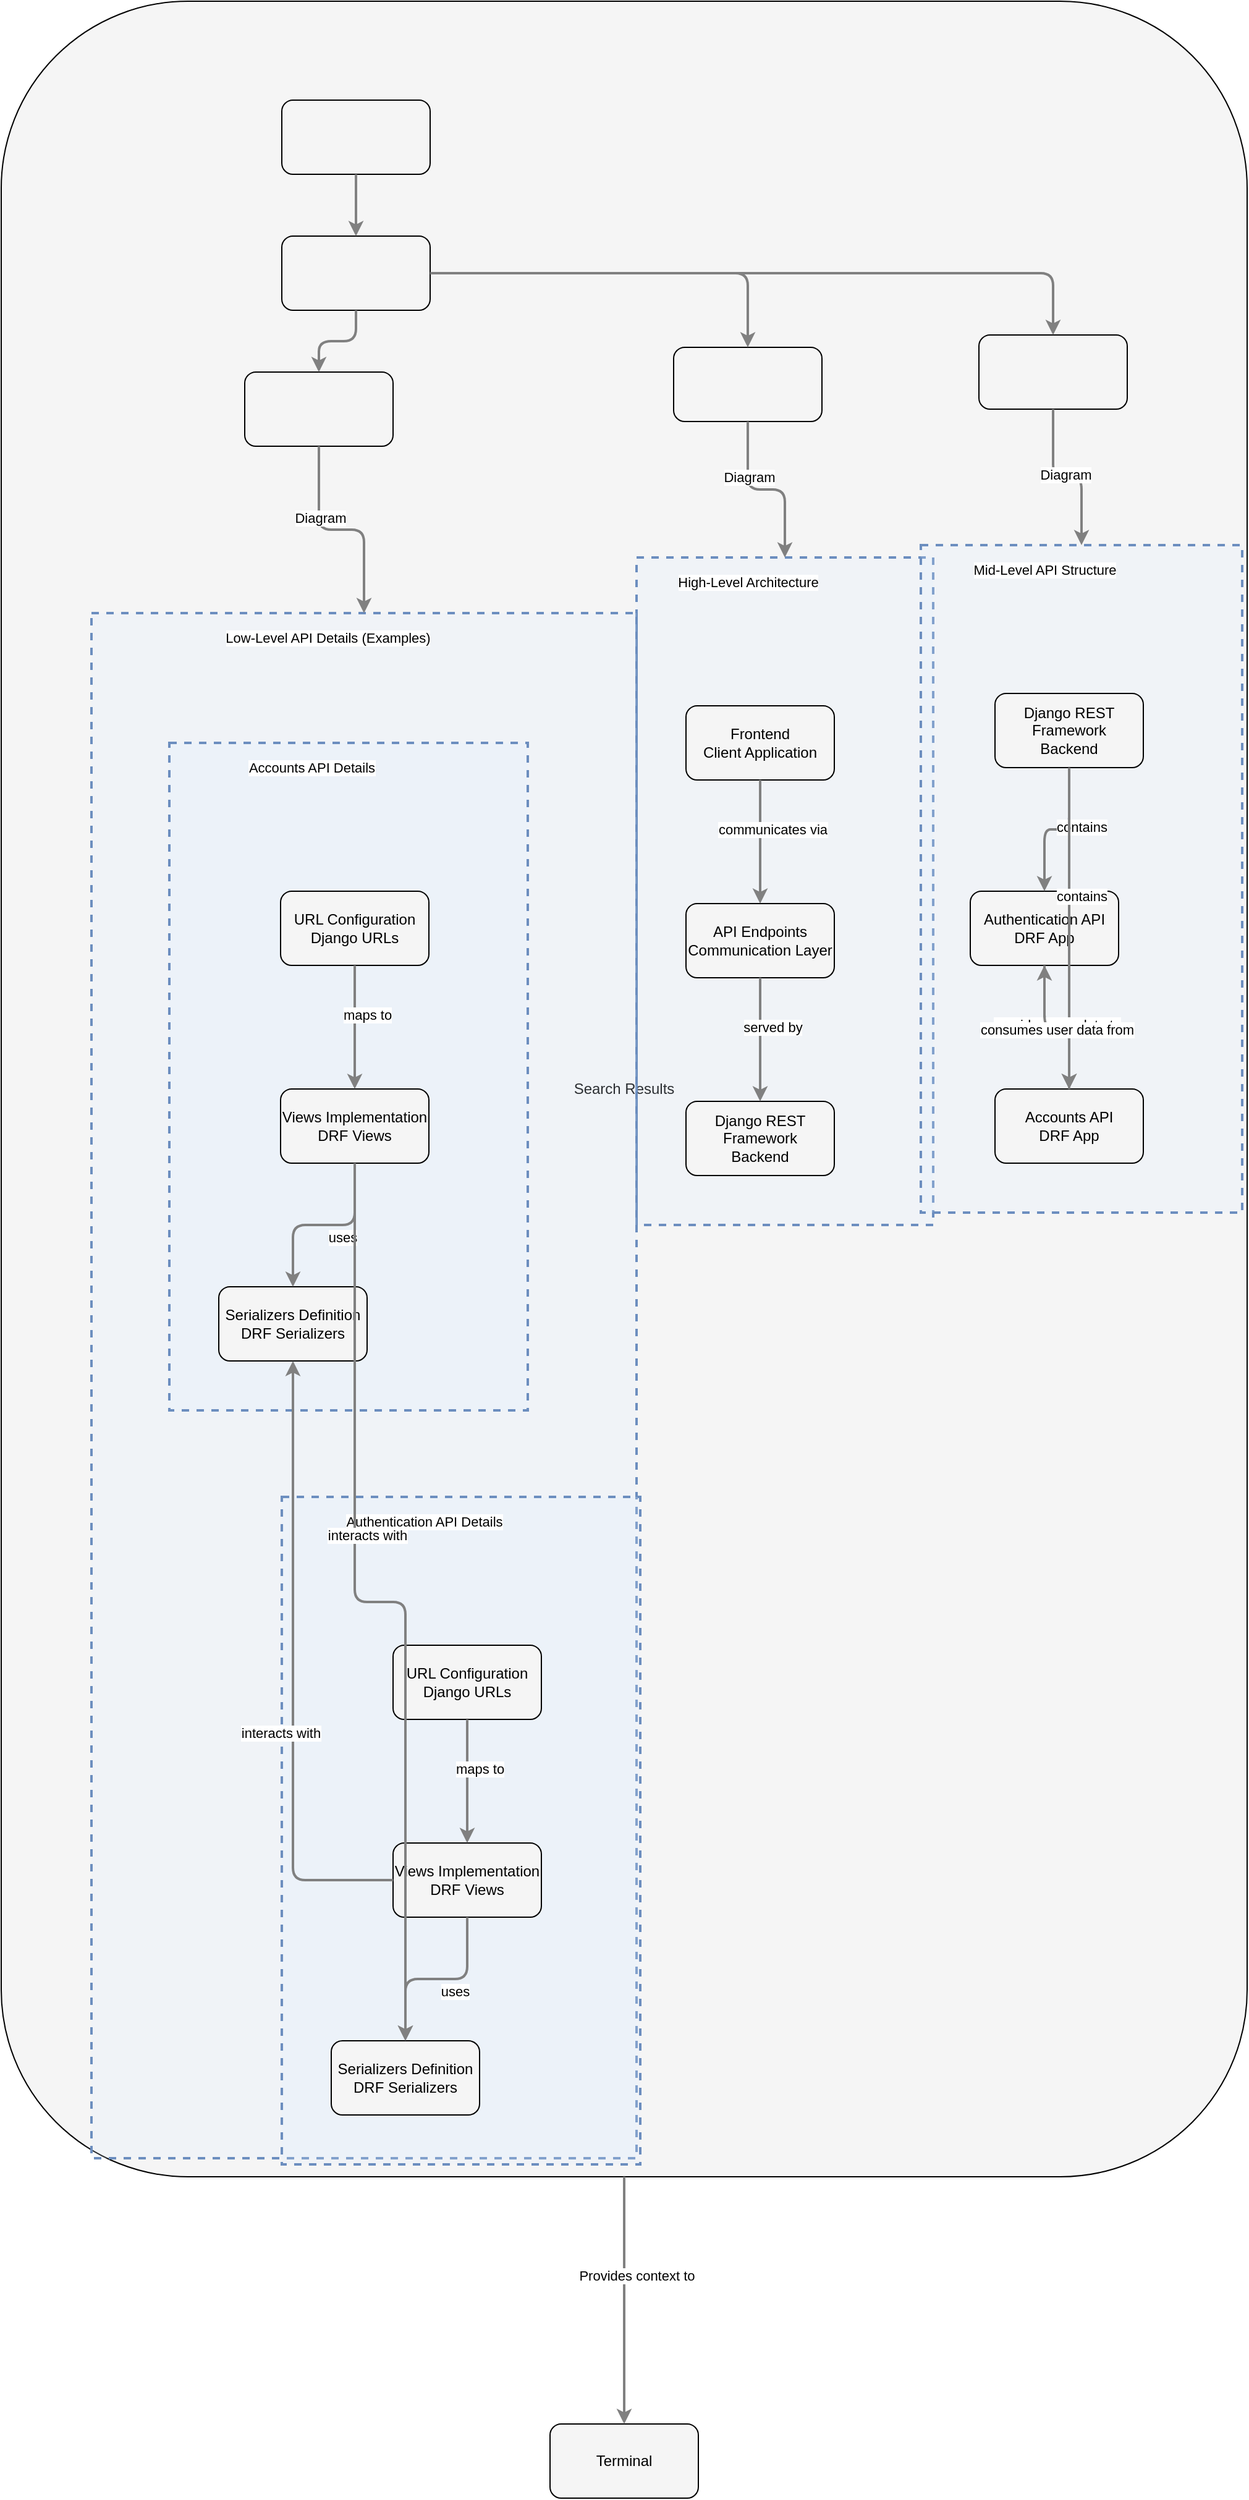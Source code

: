 <?xml version="1.0" encoding="UTF-8"?>
      <mxfile version="14.6.5" type="device">
        <diagram id="codeviz-diagram" name="System Diagram">
          <mxGraphModel dx="1000" dy="1000" grid="1" gridSize="10" guides="1" tooltips="1" connect="1" arrows="1" fold="1" page="1" pageScale="1" pageWidth="1169" pageHeight="827" math="0" shadow="0">
            <root>
              <mxCell id="0"/>
              <mxCell id="1" parent="0"/>
              <mxCell id="subGraph0_5c193fed0967ac5fddaabf68c8db6c06_section_section-diagram-5c193fed0967ac5fddaabf68c8db6c06-Low-Level-API-Details-(Examples)" value="" style="html=1;whiteSpace=wrap;container=1;fillColor=#dae8fc;strokeColor=#6c8ebf;dashed=1;fillOpacity=20;strokeWidth=2;containerType=none;recursiveResize=0;movable=1;resizable=1;autosize=0;dropTarget=0" vertex="1" parent="section-diagram-5c193fed0967ac5fddaabf68c8db6c06-Low-Level-API-Details-(Examples)-wrapper">
                <mxGeometry x="154" y="715" width="290" height="540" as="geometry"/>
              </mxCell>
              <mxCell id="subGraph0_5c193fed0967ac5fddaabf68c8db6c06_section_section-diagram-5c193fed0967ac5fddaabf68c8db6c06-Low-Level-API-Details-(Examples)_label" value="Authentication API Details" style="edgeLabel;html=1;align=center;verticalAlign=middle;resizable=0;labelBackgroundColor=white;spacing=5" vertex="1" parent="section-diagram-5c193fed0967ac5fddaabf68c8db6c06-Low-Level-API-Details-(Examples)-wrapper">
                <mxGeometry x="162" y="723" width="214" height="24" as="geometry"/>
              </mxCell>
<mxCell id="subGraph1_5c193fed0967ac5fddaabf68c8db6c06_section_section-diagram-5c193fed0967ac5fddaabf68c8db6c06-Low-Level-API-Details-(Examples)" value="" style="html=1;whiteSpace=wrap;container=1;fillColor=#dae8fc;strokeColor=#6c8ebf;dashed=1;fillOpacity=20;strokeWidth=2;containerType=none;recursiveResize=0;movable=1;resizable=1;autosize=0;dropTarget=0" vertex="1" parent="section-diagram-5c193fed0967ac5fddaabf68c8db6c06-Low-Level-API-Details-(Examples)-wrapper">
                <mxGeometry x="63" y="105" width="290" height="540" as="geometry"/>
              </mxCell>
              <mxCell id="subGraph1_5c193fed0967ac5fddaabf68c8db6c06_section_section-diagram-5c193fed0967ac5fddaabf68c8db6c06-Low-Level-API-Details-(Examples)_label" value="Accounts API Details" style="edgeLabel;html=1;align=center;verticalAlign=middle;resizable=0;labelBackgroundColor=white;spacing=5" vertex="1" parent="section-diagram-5c193fed0967ac5fddaabf68c8db6c06-Low-Level-API-Details-(Examples)-wrapper">
                <mxGeometry x="71" y="113" width="214" height="24" as="geometry"/>
              </mxCell>
<mxCell id="section-diagram-5c193fed0967ac5fddaabf68c8db6c06-High-Level-Architecture-wrapper" value="" style="html=1;whiteSpace=wrap;container=1;fillColor=#dae8fc;strokeColor=#6c8ebf;dashed=1;fillOpacity=20;strokeWidth=2;containerType=none;recursiveResize=0;movable=1;resizable=1;autosize=0;dropTarget=0" vertex="1" parent="search-results-group-5c193fed0967ac5fddaabf68c8db6c06">
                <mxGeometry x="514" y="450" width="240" height="540" as="geometry"/>
              </mxCell>
              <mxCell id="section-diagram-5c193fed0967ac5fddaabf68c8db6c06-High-Level-Architecture-wrapper_label" value="High-Level Architecture" style="edgeLabel;html=1;align=center;verticalAlign=middle;resizable=0;labelBackgroundColor=white;spacing=5" vertex="1" parent="search-results-group-5c193fed0967ac5fddaabf68c8db6c06">
                <mxGeometry x="522" y="458" width="164" height="24" as="geometry"/>
              </mxCell>
<mxCell id="section-diagram-5c193fed0967ac5fddaabf68c8db6c06-Mid-Level-API-Structure-wrapper" value="" style="html=1;whiteSpace=wrap;container=1;fillColor=#dae8fc;strokeColor=#6c8ebf;dashed=1;fillOpacity=20;strokeWidth=2;containerType=none;recursiveResize=0;movable=1;resizable=1;autosize=0;dropTarget=0" vertex="1" parent="search-results-group-5c193fed0967ac5fddaabf68c8db6c06">
                <mxGeometry x="744" y="440" width="260" height="540" as="geometry"/>
              </mxCell>
              <mxCell id="section-diagram-5c193fed0967ac5fddaabf68c8db6c06-Mid-Level-API-Structure-wrapper_label" value="Mid-Level API Structure" style="edgeLabel;html=1;align=center;verticalAlign=middle;resizable=0;labelBackgroundColor=white;spacing=5" vertex="1" parent="search-results-group-5c193fed0967ac5fddaabf68c8db6c06">
                <mxGeometry x="752" y="448" width="184" height="24" as="geometry"/>
              </mxCell>
<mxCell id="section-diagram-5c193fed0967ac5fddaabf68c8db6c06-Low-Level-API-Details-(Examples)-wrapper" value="" style="html=1;whiteSpace=wrap;container=1;fillColor=#dae8fc;strokeColor=#6c8ebf;dashed=1;fillOpacity=20;strokeWidth=2;containerType=none;recursiveResize=0;movable=1;resizable=1;autosize=0;dropTarget=0" vertex="1" parent="search-results-group-5c193fed0967ac5fddaabf68c8db6c06">
                <mxGeometry x="73" y="495" width="441" height="1250" as="geometry"/>
              </mxCell>
              <mxCell id="section-diagram-5c193fed0967ac5fddaabf68c8db6c06-Low-Level-API-Details-(Examples)-wrapper_label" value="Low-Level API Details (Examples)" style="edgeLabel;html=1;align=center;verticalAlign=middle;resizable=0;labelBackgroundColor=white;spacing=5" vertex="1" parent="search-results-group-5c193fed0967ac5fddaabf68c8db6c06">
                <mxGeometry x="81" y="503" width="365" height="24" as="geometry"/>
              </mxCell>
              <mxCell id="search-results-group-5c193fed0967ac5fddaabf68c8db6c06" value="Search Results" style="rounded=1;whiteSpace=wrap;html=1;fillColor=#f5f5f5" vertex="1" parent="1">
                    <mxGeometry x="12" y="12" width="1008" height="1760" as="geometry"/>
                  </mxCell>
<mxCell id="terminal-5c193fed0967ac5fddaabf68c8db6c06" value="Terminal" style="rounded=1;whiteSpace=wrap;html=1;fillColor=#f5f5f5" vertex="1" parent="1">
                    <mxGeometry x="456" y="1972" width="120" height="60" as="geometry"/>
                  </mxCell>
<mxCell id="search-result-5c193fed0967ac5fddaabf68c8db6c06" value="" style="rounded=1;whiteSpace=wrap;html=1;fillColor=#f5f5f5" vertex="1" parent="search-results-group-5c193fed0967ac5fddaabf68c8db6c06">
                    <mxGeometry x="227" y="80" width="120" height="60" as="geometry"/>
                  </mxCell>
<mxCell id="apiEndpoints_5c193fed0967ac5fddaabf68c8db6c06_section_section-diagram-5c193fed0967ac5fddaabf68c8db6c06-High-Level-Architecture" value="API Endpoints&lt;br&gt;Communication Layer" style="rounded=1;whiteSpace=wrap;html=1;fillColor=#f5f5f5" vertex="1" parent="section-diagram-5c193fed0967ac5fddaabf68c8db6c06-High-Level-Architecture-wrapper">
                    <mxGeometry x="40" y="280" width="120" height="60" as="geometry"/>
                  </mxCell>
<mxCell id="drfBackend_5c193fed0967ac5fddaabf68c8db6c06_section_section-diagram-5c193fed0967ac5fddaabf68c8db6c06-High-Level-Architecture" value="Django REST Framework&lt;br&gt;Backend" style="rounded=1;whiteSpace=wrap;html=1;fillColor=#f5f5f5" vertex="1" parent="section-diagram-5c193fed0967ac5fddaabf68c8db6c06-High-Level-Architecture-wrapper">
                    <mxGeometry x="40" y="440" width="120" height="60" as="geometry"/>
                  </mxCell>
<mxCell id="frontend_5c193fed0967ac5fddaabf68c8db6c06_section_section-diagram-5c193fed0967ac5fddaabf68c8db6c06-High-Level-Architecture" value="Frontend&lt;br&gt;Client Application" style="rounded=1;whiteSpace=wrap;html=1;fillColor=#f5f5f5" vertex="1" parent="section-diagram-5c193fed0967ac5fddaabf68c8db6c06-High-Level-Architecture-wrapper">
                    <mxGeometry x="40" y="120" width="120" height="60" as="geometry"/>
                  </mxCell>
<mxCell id="accountsApi_5c193fed0967ac5fddaabf68c8db6c06_section_section-diagram-5c193fed0967ac5fddaabf68c8db6c06-Mid-Level-API-Structure" value="Accounts API&lt;br&gt;DRF App" style="rounded=1;whiteSpace=wrap;html=1;fillColor=#f5f5f5" vertex="1" parent="section-diagram-5c193fed0967ac5fddaabf68c8db6c06-Mid-Level-API-Structure-wrapper">
                    <mxGeometry x="60" y="440" width="120" height="60" as="geometry"/>
                  </mxCell>
<mxCell id="authApi_5c193fed0967ac5fddaabf68c8db6c06_section_section-diagram-5c193fed0967ac5fddaabf68c8db6c06-Mid-Level-API-Structure" value="Authentication API&lt;br&gt;DRF App" style="rounded=1;whiteSpace=wrap;html=1;fillColor=#f5f5f5" vertex="1" parent="section-diagram-5c193fed0967ac5fddaabf68c8db6c06-Mid-Level-API-Structure-wrapper">
                    <mxGeometry x="40" y="280" width="120" height="60" as="geometry"/>
                  </mxCell>
<mxCell id="drfBackend_5c193fed0967ac5fddaabf68c8db6c06_section_section-diagram-5c193fed0967ac5fddaabf68c8db6c06-Mid-Level-API-Structure" value="Django REST Framework&lt;br&gt;Backend" style="rounded=1;whiteSpace=wrap;html=1;fillColor=#f5f5f5" vertex="1" parent="section-diagram-5c193fed0967ac5fddaabf68c8db6c06-Mid-Level-API-Structure-wrapper">
                    <mxGeometry x="60" y="120" width="120" height="60" as="geometry"/>
                  </mxCell>
<mxCell id="accountsSerializers_5c193fed0967ac5fddaabf68c8db6c06_section_section-diagram-5c193fed0967ac5fddaabf68c8db6c06-Low-Level-API-Details-(Examples)" value="Serializers Definition&lt;br&gt;DRF Serializers" style="rounded=1;whiteSpace=wrap;html=1;fillColor=#f5f5f5" vertex="1" parent="subGraph1_5c193fed0967ac5fddaabf68c8db6c06_section_section-diagram-5c193fed0967ac5fddaabf68c8db6c06-Low-Level-API-Details-(Examples)">
                    <mxGeometry x="40" y="440" width="120" height="60" as="geometry"/>
                  </mxCell>
<mxCell id="accountsUrls_5c193fed0967ac5fddaabf68c8db6c06_section_section-diagram-5c193fed0967ac5fddaabf68c8db6c06-Low-Level-API-Details-(Examples)" value="URL Configuration&lt;br&gt;Django URLs" style="rounded=1;whiteSpace=wrap;html=1;fillColor=#f5f5f5" vertex="1" parent="subGraph1_5c193fed0967ac5fddaabf68c8db6c06_section_section-diagram-5c193fed0967ac5fddaabf68c8db6c06-Low-Level-API-Details-(Examples)">
                    <mxGeometry x="90" y="120" width="120" height="60" as="geometry"/>
                  </mxCell>
<mxCell id="accountsViews_5c193fed0967ac5fddaabf68c8db6c06_section_section-diagram-5c193fed0967ac5fddaabf68c8db6c06-Low-Level-API-Details-(Examples)" value="Views Implementation&lt;br&gt;DRF Views" style="rounded=1;whiteSpace=wrap;html=1;fillColor=#f5f5f5" vertex="1" parent="subGraph1_5c193fed0967ac5fddaabf68c8db6c06_section_section-diagram-5c193fed0967ac5fddaabf68c8db6c06-Low-Level-API-Details-(Examples)">
                    <mxGeometry x="90" y="280" width="120" height="60" as="geometry"/>
                  </mxCell>
<mxCell id="authSerializers_5c193fed0967ac5fddaabf68c8db6c06_section_section-diagram-5c193fed0967ac5fddaabf68c8db6c06-Low-Level-API-Details-(Examples)" value="Serializers Definition&lt;br&gt;DRF Serializers" style="rounded=1;whiteSpace=wrap;html=1;fillColor=#f5f5f5" vertex="1" parent="subGraph0_5c193fed0967ac5fddaabf68c8db6c06_section_section-diagram-5c193fed0967ac5fddaabf68c8db6c06-Low-Level-API-Details-(Examples)">
                    <mxGeometry x="40" y="440" width="120" height="60" as="geometry"/>
                  </mxCell>
<mxCell id="authUrls_5c193fed0967ac5fddaabf68c8db6c06_section_section-diagram-5c193fed0967ac5fddaabf68c8db6c06-Low-Level-API-Details-(Examples)" value="URL Configuration&lt;br&gt;Django URLs" style="rounded=1;whiteSpace=wrap;html=1;fillColor=#f5f5f5" vertex="1" parent="subGraph0_5c193fed0967ac5fddaabf68c8db6c06_section_section-diagram-5c193fed0967ac5fddaabf68c8db6c06-Low-Level-API-Details-(Examples)">
                    <mxGeometry x="90" y="120" width="120" height="60" as="geometry"/>
                  </mxCell>
<mxCell id="authViews_5c193fed0967ac5fddaabf68c8db6c06_section_section-diagram-5c193fed0967ac5fddaabf68c8db6c06-Low-Level-API-Details-(Examples)" value="Views Implementation&lt;br&gt;DRF Views" style="rounded=1;whiteSpace=wrap;html=1;fillColor=#f5f5f5" vertex="1" parent="subGraph0_5c193fed0967ac5fddaabf68c8db6c06_section_section-diagram-5c193fed0967ac5fddaabf68c8db6c06-Low-Level-API-Details-(Examples)">
                    <mxGeometry x="90" y="280" width="120" height="60" as="geometry"/>
                  </mxCell>
<mxCell id="report-section-5c193fed0967ac5fddaabf68c8db6c06-0" value="" style="rounded=1;whiteSpace=wrap;html=1;fillColor=#f5f5f5" vertex="1" parent="search-results-group-5c193fed0967ac5fddaabf68c8db6c06">
                    <mxGeometry x="227" y="190" width="120" height="60" as="geometry"/>
                  </mxCell>
<mxCell id="report-section-5c193fed0967ac5fddaabf68c8db6c06-1" value="" style="rounded=1;whiteSpace=wrap;html=1;fillColor=#f5f5f5" vertex="1" parent="search-results-group-5c193fed0967ac5fddaabf68c8db6c06">
                    <mxGeometry x="544" y="280" width="120" height="60" as="geometry"/>
                  </mxCell>
<mxCell id="report-section-5c193fed0967ac5fddaabf68c8db6c06-2" value="" style="rounded=1;whiteSpace=wrap;html=1;fillColor=#f5f5f5" vertex="1" parent="search-results-group-5c193fed0967ac5fddaabf68c8db6c06">
                    <mxGeometry x="791" y="270" width="120" height="60" as="geometry"/>
                  </mxCell>
<mxCell id="report-section-5c193fed0967ac5fddaabf68c8db6c06-5" value="" style="rounded=1;whiteSpace=wrap;html=1;fillColor=#f5f5f5" vertex="1" parent="search-results-group-5c193fed0967ac5fddaabf68c8db6c06">
                    <mxGeometry x="197" y="300" width="120" height="60" as="geometry"/>
                  </mxCell>
              <mxCell id="edge-edge-search-to-terminal-5c193fed0967ac5fddaabf68c8db6c06" style="edgeStyle=orthogonalEdgeStyle;rounded=1;orthogonalLoop=1;jettySize=auto;html=1;strokeColor=#808080;strokeWidth=2;jumpStyle=arc;jumpSize=10;spacing=15;labelBackgroundColor=white;labelBorderColor=none" edge="1" parent="1" source="search-results-group-5c193fed0967ac5fddaabf68c8db6c06" target="terminal-5c193fed0967ac5fddaabf68c8db6c06">
                  <mxGeometry relative="1" as="geometry"/>
                </mxCell>
                <mxCell id="edge-edge-search-to-terminal-5c193fed0967ac5fddaabf68c8db6c06_label" value="Provides context to" style="edgeLabel;html=1;align=center;verticalAlign=middle;resizable=0;points=[];" vertex="1" connectable="0" parent="edge-edge-search-to-terminal-5c193fed0967ac5fddaabf68c8db6c06">
                  <mxGeometry x="-0.2" y="10" relative="1" as="geometry">
                    <mxPoint as="offset"/>
                  </mxGeometry>
                </mxCell>
<mxCell id="edge-L_frontend_apiEndpoints_0_5c193fed0967ac5fddaabf68c8db6c06_section_section-diagram-5c193fed0967ac5fddaabf68c8db6c06-High-Level-Architecture" style="edgeStyle=orthogonalEdgeStyle;rounded=1;orthogonalLoop=1;jettySize=auto;html=1;strokeColor=#808080;strokeWidth=2;jumpStyle=arc;jumpSize=10;spacing=15;labelBackgroundColor=white;labelBorderColor=none" edge="1" parent="1" source="frontend_5c193fed0967ac5fddaabf68c8db6c06_section_section-diagram-5c193fed0967ac5fddaabf68c8db6c06-High-Level-Architecture" target="apiEndpoints_5c193fed0967ac5fddaabf68c8db6c06_section_section-diagram-5c193fed0967ac5fddaabf68c8db6c06-High-Level-Architecture">
                  <mxGeometry relative="1" as="geometry"/>
                </mxCell>
                <mxCell id="edge-L_frontend_apiEndpoints_0_5c193fed0967ac5fddaabf68c8db6c06_section_section-diagram-5c193fed0967ac5fddaabf68c8db6c06-High-Level-Architecture_label" value="communicates via" style="edgeLabel;html=1;align=center;verticalAlign=middle;resizable=0;points=[];" vertex="1" connectable="0" parent="edge-L_frontend_apiEndpoints_0_5c193fed0967ac5fddaabf68c8db6c06_section_section-diagram-5c193fed0967ac5fddaabf68c8db6c06-High-Level-Architecture">
                  <mxGeometry x="-0.2" y="10" relative="1" as="geometry">
                    <mxPoint as="offset"/>
                  </mxGeometry>
                </mxCell>
<mxCell id="edge-L_apiEndpoints_drfBackend_1_5c193fed0967ac5fddaabf68c8db6c06_section_section-diagram-5c193fed0967ac5fddaabf68c8db6c06-High-Level-Architecture" style="edgeStyle=orthogonalEdgeStyle;rounded=1;orthogonalLoop=1;jettySize=auto;html=1;strokeColor=#808080;strokeWidth=2;jumpStyle=arc;jumpSize=10;spacing=15;labelBackgroundColor=white;labelBorderColor=none" edge="1" parent="1" source="apiEndpoints_5c193fed0967ac5fddaabf68c8db6c06_section_section-diagram-5c193fed0967ac5fddaabf68c8db6c06-High-Level-Architecture" target="drfBackend_5c193fed0967ac5fddaabf68c8db6c06_section_section-diagram-5c193fed0967ac5fddaabf68c8db6c06-High-Level-Architecture">
                  <mxGeometry relative="1" as="geometry"/>
                </mxCell>
                <mxCell id="edge-L_apiEndpoints_drfBackend_1_5c193fed0967ac5fddaabf68c8db6c06_section_section-diagram-5c193fed0967ac5fddaabf68c8db6c06-High-Level-Architecture_label" value="served by" style="edgeLabel;html=1;align=center;verticalAlign=middle;resizable=0;points=[];" vertex="1" connectable="0" parent="edge-L_apiEndpoints_drfBackend_1_5c193fed0967ac5fddaabf68c8db6c06_section_section-diagram-5c193fed0967ac5fddaabf68c8db6c06-High-Level-Architecture">
                  <mxGeometry x="-0.2" y="10" relative="1" as="geometry">
                    <mxPoint as="offset"/>
                  </mxGeometry>
                </mxCell>
<mxCell id="edge-report-section-5c193fed0967ac5fddaabf68c8db6c06-1-to-section-diagram-5c193fed0967ac5fddaabf68c8db6c06-High-Level-Architecture-wrapper" style="edgeStyle=orthogonalEdgeStyle;rounded=1;orthogonalLoop=1;jettySize=auto;html=1;strokeColor=#808080;strokeWidth=2;jumpStyle=arc;jumpSize=10;spacing=15;labelBackgroundColor=white;labelBorderColor=none" edge="1" parent="1" source="report-section-5c193fed0967ac5fddaabf68c8db6c06-1" target="section-diagram-5c193fed0967ac5fddaabf68c8db6c06-High-Level-Architecture-wrapper">
                  <mxGeometry relative="1" as="geometry"/>
                </mxCell>
                <mxCell id="edge-report-section-5c193fed0967ac5fddaabf68c8db6c06-1-to-section-diagram-5c193fed0967ac5fddaabf68c8db6c06-High-Level-Architecture-wrapper_label" value="Diagram" style="edgeLabel;html=1;align=center;verticalAlign=middle;resizable=0;points=[];" vertex="1" connectable="0" parent="edge-report-section-5c193fed0967ac5fddaabf68c8db6c06-1-to-section-diagram-5c193fed0967ac5fddaabf68c8db6c06-High-Level-Architecture-wrapper">
                  <mxGeometry x="-0.2" y="10" relative="1" as="geometry">
                    <mxPoint as="offset"/>
                  </mxGeometry>
                </mxCell>
<mxCell id="edge-L_drfBackend_authApi_0_5c193fed0967ac5fddaabf68c8db6c06_section_section-diagram-5c193fed0967ac5fddaabf68c8db6c06-Mid-Level-API-Structure" style="edgeStyle=orthogonalEdgeStyle;rounded=1;orthogonalLoop=1;jettySize=auto;html=1;strokeColor=#808080;strokeWidth=2;jumpStyle=arc;jumpSize=10;spacing=15;labelBackgroundColor=white;labelBorderColor=none" edge="1" parent="1" source="drfBackend_5c193fed0967ac5fddaabf68c8db6c06_section_section-diagram-5c193fed0967ac5fddaabf68c8db6c06-Mid-Level-API-Structure" target="authApi_5c193fed0967ac5fddaabf68c8db6c06_section_section-diagram-5c193fed0967ac5fddaabf68c8db6c06-Mid-Level-API-Structure">
                  <mxGeometry relative="1" as="geometry"/>
                </mxCell>
                <mxCell id="edge-L_drfBackend_authApi_0_5c193fed0967ac5fddaabf68c8db6c06_section_section-diagram-5c193fed0967ac5fddaabf68c8db6c06-Mid-Level-API-Structure_label" value="contains" style="edgeLabel;html=1;align=center;verticalAlign=middle;resizable=0;points=[];" vertex="1" connectable="0" parent="edge-L_drfBackend_authApi_0_5c193fed0967ac5fddaabf68c8db6c06_section_section-diagram-5c193fed0967ac5fddaabf68c8db6c06-Mid-Level-API-Structure">
                  <mxGeometry x="-0.2" y="10" relative="1" as="geometry">
                    <mxPoint as="offset"/>
                  </mxGeometry>
                </mxCell>
<mxCell id="edge-L_drfBackend_accountsApi_1_5c193fed0967ac5fddaabf68c8db6c06_section_section-diagram-5c193fed0967ac5fddaabf68c8db6c06-Mid-Level-API-Structure" style="edgeStyle=orthogonalEdgeStyle;rounded=1;orthogonalLoop=1;jettySize=auto;html=1;strokeColor=#808080;strokeWidth=2;jumpStyle=arc;jumpSize=10;spacing=15;labelBackgroundColor=white;labelBorderColor=none" edge="1" parent="1" source="drfBackend_5c193fed0967ac5fddaabf68c8db6c06_section_section-diagram-5c193fed0967ac5fddaabf68c8db6c06-Mid-Level-API-Structure" target="accountsApi_5c193fed0967ac5fddaabf68c8db6c06_section_section-diagram-5c193fed0967ac5fddaabf68c8db6c06-Mid-Level-API-Structure">
                  <mxGeometry relative="1" as="geometry"/>
                </mxCell>
                <mxCell id="edge-L_drfBackend_accountsApi_1_5c193fed0967ac5fddaabf68c8db6c06_section_section-diagram-5c193fed0967ac5fddaabf68c8db6c06-Mid-Level-API-Structure_label" value="contains" style="edgeLabel;html=1;align=center;verticalAlign=middle;resizable=0;points=[];" vertex="1" connectable="0" parent="edge-L_drfBackend_accountsApi_1_5c193fed0967ac5fddaabf68c8db6c06_section_section-diagram-5c193fed0967ac5fddaabf68c8db6c06-Mid-Level-API-Structure">
                  <mxGeometry x="-0.2" y="10" relative="1" as="geometry">
                    <mxPoint as="offset"/>
                  </mxGeometry>
                </mxCell>
<mxCell id="edge-L_authApi_accountsApi_2_5c193fed0967ac5fddaabf68c8db6c06_section_section-diagram-5c193fed0967ac5fddaabf68c8db6c06-Mid-Level-API-Structure" style="edgeStyle=orthogonalEdgeStyle;rounded=1;orthogonalLoop=1;jettySize=auto;html=1;strokeColor=#808080;strokeWidth=2;jumpStyle=arc;jumpSize=10;spacing=15;labelBackgroundColor=white;labelBorderColor=none" edge="1" parent="1" source="authApi_5c193fed0967ac5fddaabf68c8db6c06_section_section-diagram-5c193fed0967ac5fddaabf68c8db6c06-Mid-Level-API-Structure" target="accountsApi_5c193fed0967ac5fddaabf68c8db6c06_section_section-diagram-5c193fed0967ac5fddaabf68c8db6c06-Mid-Level-API-Structure">
                  <mxGeometry relative="1" as="geometry"/>
                </mxCell>
                <mxCell id="edge-L_authApi_accountsApi_2_5c193fed0967ac5fddaabf68c8db6c06_section_section-diagram-5c193fed0967ac5fddaabf68c8db6c06-Mid-Level-API-Structure_label" value="provides user data to" style="edgeLabel;html=1;align=center;verticalAlign=middle;resizable=0;points=[];" vertex="1" connectable="0" parent="edge-L_authApi_accountsApi_2_5c193fed0967ac5fddaabf68c8db6c06_section_section-diagram-5c193fed0967ac5fddaabf68c8db6c06-Mid-Level-API-Structure">
                  <mxGeometry x="-0.2" y="10" relative="1" as="geometry">
                    <mxPoint as="offset"/>
                  </mxGeometry>
                </mxCell>
<mxCell id="edge-L_accountsApi_authApi_3_5c193fed0967ac5fddaabf68c8db6c06_section_section-diagram-5c193fed0967ac5fddaabf68c8db6c06-Mid-Level-API-Structure" style="edgeStyle=orthogonalEdgeStyle;rounded=1;orthogonalLoop=1;jettySize=auto;html=1;strokeColor=#808080;strokeWidth=2;jumpStyle=arc;jumpSize=10;spacing=15;labelBackgroundColor=white;labelBorderColor=none" edge="1" parent="1" source="accountsApi_5c193fed0967ac5fddaabf68c8db6c06_section_section-diagram-5c193fed0967ac5fddaabf68c8db6c06-Mid-Level-API-Structure" target="authApi_5c193fed0967ac5fddaabf68c8db6c06_section_section-diagram-5c193fed0967ac5fddaabf68c8db6c06-Mid-Level-API-Structure">
                  <mxGeometry relative="1" as="geometry"/>
                </mxCell>
                <mxCell id="edge-L_accountsApi_authApi_3_5c193fed0967ac5fddaabf68c8db6c06_section_section-diagram-5c193fed0967ac5fddaabf68c8db6c06-Mid-Level-API-Structure_label" value="consumes user data from" style="edgeLabel;html=1;align=center;verticalAlign=middle;resizable=0;points=[];" vertex="1" connectable="0" parent="edge-L_accountsApi_authApi_3_5c193fed0967ac5fddaabf68c8db6c06_section_section-diagram-5c193fed0967ac5fddaabf68c8db6c06-Mid-Level-API-Structure">
                  <mxGeometry x="-0.2" y="10" relative="1" as="geometry">
                    <mxPoint as="offset"/>
                  </mxGeometry>
                </mxCell>
<mxCell id="edge-report-section-5c193fed0967ac5fddaabf68c8db6c06-2-to-section-diagram-5c193fed0967ac5fddaabf68c8db6c06-Mid-Level-API-Structure-wrapper" style="edgeStyle=orthogonalEdgeStyle;rounded=1;orthogonalLoop=1;jettySize=auto;html=1;strokeColor=#808080;strokeWidth=2;jumpStyle=arc;jumpSize=10;spacing=15;labelBackgroundColor=white;labelBorderColor=none" edge="1" parent="1" source="report-section-5c193fed0967ac5fddaabf68c8db6c06-2" target="section-diagram-5c193fed0967ac5fddaabf68c8db6c06-Mid-Level-API-Structure-wrapper">
                  <mxGeometry relative="1" as="geometry"/>
                </mxCell>
                <mxCell id="edge-report-section-5c193fed0967ac5fddaabf68c8db6c06-2-to-section-diagram-5c193fed0967ac5fddaabf68c8db6c06-Mid-Level-API-Structure-wrapper_label" value="Diagram" style="edgeLabel;html=1;align=center;verticalAlign=middle;resizable=0;points=[];" vertex="1" connectable="0" parent="edge-report-section-5c193fed0967ac5fddaabf68c8db6c06-2-to-section-diagram-5c193fed0967ac5fddaabf68c8db6c06-Mid-Level-API-Structure-wrapper">
                  <mxGeometry x="-0.2" y="10" relative="1" as="geometry">
                    <mxPoint as="offset"/>
                  </mxGeometry>
                </mxCell>
<mxCell id="edge-L_authUrls_authViews_0_5c193fed0967ac5fddaabf68c8db6c06_section_section-diagram-5c193fed0967ac5fddaabf68c8db6c06-Low-Level-API-Details-(Examples)" style="edgeStyle=orthogonalEdgeStyle;rounded=1;orthogonalLoop=1;jettySize=auto;html=1;strokeColor=#808080;strokeWidth=2;jumpStyle=arc;jumpSize=10;spacing=15;labelBackgroundColor=white;labelBorderColor=none" edge="1" parent="1" source="authUrls_5c193fed0967ac5fddaabf68c8db6c06_section_section-diagram-5c193fed0967ac5fddaabf68c8db6c06-Low-Level-API-Details-(Examples)" target="authViews_5c193fed0967ac5fddaabf68c8db6c06_section_section-diagram-5c193fed0967ac5fddaabf68c8db6c06-Low-Level-API-Details-(Examples)">
                  <mxGeometry relative="1" as="geometry"/>
                </mxCell>
                <mxCell id="edge-L_authUrls_authViews_0_5c193fed0967ac5fddaabf68c8db6c06_section_section-diagram-5c193fed0967ac5fddaabf68c8db6c06-Low-Level-API-Details-(Examples)_label" value="maps to" style="edgeLabel;html=1;align=center;verticalAlign=middle;resizable=0;points=[];" vertex="1" connectable="0" parent="edge-L_authUrls_authViews_0_5c193fed0967ac5fddaabf68c8db6c06_section_section-diagram-5c193fed0967ac5fddaabf68c8db6c06-Low-Level-API-Details-(Examples)">
                  <mxGeometry x="-0.2" y="10" relative="1" as="geometry">
                    <mxPoint as="offset"/>
                  </mxGeometry>
                </mxCell>
<mxCell id="edge-L_authViews_authSerializers_1_5c193fed0967ac5fddaabf68c8db6c06_section_section-diagram-5c193fed0967ac5fddaabf68c8db6c06-Low-Level-API-Details-(Examples)" style="edgeStyle=orthogonalEdgeStyle;rounded=1;orthogonalLoop=1;jettySize=auto;html=1;strokeColor=#808080;strokeWidth=2;jumpStyle=arc;jumpSize=10;spacing=15;labelBackgroundColor=white;labelBorderColor=none" edge="1" parent="1" source="authViews_5c193fed0967ac5fddaabf68c8db6c06_section_section-diagram-5c193fed0967ac5fddaabf68c8db6c06-Low-Level-API-Details-(Examples)" target="authSerializers_5c193fed0967ac5fddaabf68c8db6c06_section_section-diagram-5c193fed0967ac5fddaabf68c8db6c06-Low-Level-API-Details-(Examples)">
                  <mxGeometry relative="1" as="geometry"/>
                </mxCell>
                <mxCell id="edge-L_authViews_authSerializers_1_5c193fed0967ac5fddaabf68c8db6c06_section_section-diagram-5c193fed0967ac5fddaabf68c8db6c06-Low-Level-API-Details-(Examples)_label" value="uses" style="edgeLabel;html=1;align=center;verticalAlign=middle;resizable=0;points=[];" vertex="1" connectable="0" parent="edge-L_authViews_authSerializers_1_5c193fed0967ac5fddaabf68c8db6c06_section_section-diagram-5c193fed0967ac5fddaabf68c8db6c06-Low-Level-API-Details-(Examples)">
                  <mxGeometry x="-0.2" y="10" relative="1" as="geometry">
                    <mxPoint as="offset"/>
                  </mxGeometry>
                </mxCell>
<mxCell id="edge-L_accountsUrls_accountsViews_2_5c193fed0967ac5fddaabf68c8db6c06_section_section-diagram-5c193fed0967ac5fddaabf68c8db6c06-Low-Level-API-Details-(Examples)" style="edgeStyle=orthogonalEdgeStyle;rounded=1;orthogonalLoop=1;jettySize=auto;html=1;strokeColor=#808080;strokeWidth=2;jumpStyle=arc;jumpSize=10;spacing=15;labelBackgroundColor=white;labelBorderColor=none" edge="1" parent="1" source="accountsUrls_5c193fed0967ac5fddaabf68c8db6c06_section_section-diagram-5c193fed0967ac5fddaabf68c8db6c06-Low-Level-API-Details-(Examples)" target="accountsViews_5c193fed0967ac5fddaabf68c8db6c06_section_section-diagram-5c193fed0967ac5fddaabf68c8db6c06-Low-Level-API-Details-(Examples)">
                  <mxGeometry relative="1" as="geometry"/>
                </mxCell>
                <mxCell id="edge-L_accountsUrls_accountsViews_2_5c193fed0967ac5fddaabf68c8db6c06_section_section-diagram-5c193fed0967ac5fddaabf68c8db6c06-Low-Level-API-Details-(Examples)_label" value="maps to" style="edgeLabel;html=1;align=center;verticalAlign=middle;resizable=0;points=[];" vertex="1" connectable="0" parent="edge-L_accountsUrls_accountsViews_2_5c193fed0967ac5fddaabf68c8db6c06_section_section-diagram-5c193fed0967ac5fddaabf68c8db6c06-Low-Level-API-Details-(Examples)">
                  <mxGeometry x="-0.2" y="10" relative="1" as="geometry">
                    <mxPoint as="offset"/>
                  </mxGeometry>
                </mxCell>
<mxCell id="edge-L_accountsViews_accountsSerializers_3_5c193fed0967ac5fddaabf68c8db6c06_section_section-diagram-5c193fed0967ac5fddaabf68c8db6c06-Low-Level-API-Details-(Examples)" style="edgeStyle=orthogonalEdgeStyle;rounded=1;orthogonalLoop=1;jettySize=auto;html=1;strokeColor=#808080;strokeWidth=2;jumpStyle=arc;jumpSize=10;spacing=15;labelBackgroundColor=white;labelBorderColor=none" edge="1" parent="1" source="accountsViews_5c193fed0967ac5fddaabf68c8db6c06_section_section-diagram-5c193fed0967ac5fddaabf68c8db6c06-Low-Level-API-Details-(Examples)" target="accountsSerializers_5c193fed0967ac5fddaabf68c8db6c06_section_section-diagram-5c193fed0967ac5fddaabf68c8db6c06-Low-Level-API-Details-(Examples)">
                  <mxGeometry relative="1" as="geometry"/>
                </mxCell>
                <mxCell id="edge-L_accountsViews_accountsSerializers_3_5c193fed0967ac5fddaabf68c8db6c06_section_section-diagram-5c193fed0967ac5fddaabf68c8db6c06-Low-Level-API-Details-(Examples)_label" value="uses" style="edgeLabel;html=1;align=center;verticalAlign=middle;resizable=0;points=[];" vertex="1" connectable="0" parent="edge-L_accountsViews_accountsSerializers_3_5c193fed0967ac5fddaabf68c8db6c06_section_section-diagram-5c193fed0967ac5fddaabf68c8db6c06-Low-Level-API-Details-(Examples)">
                  <mxGeometry x="-0.2" y="10" relative="1" as="geometry">
                    <mxPoint as="offset"/>
                  </mxGeometry>
                </mxCell>
<mxCell id="edge-L_authViews_accountsSerializers_4_5c193fed0967ac5fddaabf68c8db6c06_section_section-diagram-5c193fed0967ac5fddaabf68c8db6c06-Low-Level-API-Details-(Examples)" style="edgeStyle=orthogonalEdgeStyle;rounded=1;orthogonalLoop=1;jettySize=auto;html=1;strokeColor=#808080;strokeWidth=2;jumpStyle=arc;jumpSize=10;spacing=15;labelBackgroundColor=white;labelBorderColor=none" edge="1" parent="1" source="authViews_5c193fed0967ac5fddaabf68c8db6c06_section_section-diagram-5c193fed0967ac5fddaabf68c8db6c06-Low-Level-API-Details-(Examples)" target="accountsSerializers_5c193fed0967ac5fddaabf68c8db6c06_section_section-diagram-5c193fed0967ac5fddaabf68c8db6c06-Low-Level-API-Details-(Examples)">
                  <mxGeometry relative="1" as="geometry"/>
                </mxCell>
                <mxCell id="edge-L_authViews_accountsSerializers_4_5c193fed0967ac5fddaabf68c8db6c06_section_section-diagram-5c193fed0967ac5fddaabf68c8db6c06-Low-Level-API-Details-(Examples)_label" value="interacts with" style="edgeLabel;html=1;align=center;verticalAlign=middle;resizable=0;points=[];" vertex="1" connectable="0" parent="edge-L_authViews_accountsSerializers_4_5c193fed0967ac5fddaabf68c8db6c06_section_section-diagram-5c193fed0967ac5fddaabf68c8db6c06-Low-Level-API-Details-(Examples)">
                  <mxGeometry x="-0.2" y="10" relative="1" as="geometry">
                    <mxPoint as="offset"/>
                  </mxGeometry>
                </mxCell>
<mxCell id="edge-L_accountsViews_authSerializers_5_5c193fed0967ac5fddaabf68c8db6c06_section_section-diagram-5c193fed0967ac5fddaabf68c8db6c06-Low-Level-API-Details-(Examples)" style="edgeStyle=orthogonalEdgeStyle;rounded=1;orthogonalLoop=1;jettySize=auto;html=1;strokeColor=#808080;strokeWidth=2;jumpStyle=arc;jumpSize=10;spacing=15;labelBackgroundColor=white;labelBorderColor=none" edge="1" parent="1" source="accountsViews_5c193fed0967ac5fddaabf68c8db6c06_section_section-diagram-5c193fed0967ac5fddaabf68c8db6c06-Low-Level-API-Details-(Examples)" target="authSerializers_5c193fed0967ac5fddaabf68c8db6c06_section_section-diagram-5c193fed0967ac5fddaabf68c8db6c06-Low-Level-API-Details-(Examples)">
                  <mxGeometry relative="1" as="geometry"/>
                </mxCell>
                <mxCell id="edge-L_accountsViews_authSerializers_5_5c193fed0967ac5fddaabf68c8db6c06_section_section-diagram-5c193fed0967ac5fddaabf68c8db6c06-Low-Level-API-Details-(Examples)_label" value="interacts with" style="edgeLabel;html=1;align=center;verticalAlign=middle;resizable=0;points=[];" vertex="1" connectable="0" parent="edge-L_accountsViews_authSerializers_5_5c193fed0967ac5fddaabf68c8db6c06_section_section-diagram-5c193fed0967ac5fddaabf68c8db6c06-Low-Level-API-Details-(Examples)">
                  <mxGeometry x="-0.2" y="10" relative="1" as="geometry">
                    <mxPoint as="offset"/>
                  </mxGeometry>
                </mxCell>
<mxCell id="edge-report-section-5c193fed0967ac5fddaabf68c8db6c06-5-to-section-diagram-5c193fed0967ac5fddaabf68c8db6c06-Low-Level-API-Details-(Examples)-wrapper" style="edgeStyle=orthogonalEdgeStyle;rounded=1;orthogonalLoop=1;jettySize=auto;html=1;strokeColor=#808080;strokeWidth=2;jumpStyle=arc;jumpSize=10;spacing=15;labelBackgroundColor=white;labelBorderColor=none" edge="1" parent="1" source="report-section-5c193fed0967ac5fddaabf68c8db6c06-5" target="section-diagram-5c193fed0967ac5fddaabf68c8db6c06-Low-Level-API-Details-(Examples)-wrapper">
                  <mxGeometry relative="1" as="geometry"/>
                </mxCell>
                <mxCell id="edge-report-section-5c193fed0967ac5fddaabf68c8db6c06-5-to-section-diagram-5c193fed0967ac5fddaabf68c8db6c06-Low-Level-API-Details-(Examples)-wrapper_label" value="Diagram" style="edgeLabel;html=1;align=center;verticalAlign=middle;resizable=0;points=[];" vertex="1" connectable="0" parent="edge-report-section-5c193fed0967ac5fddaabf68c8db6c06-5-to-section-diagram-5c193fed0967ac5fddaabf68c8db6c06-Low-Level-API-Details-(Examples)-wrapper">
                  <mxGeometry x="-0.2" y="10" relative="1" as="geometry">
                    <mxPoint as="offset"/>
                  </mxGeometry>
                </mxCell>
<mxCell id="edge-search-result-5c193fed0967ac5fddaabf68c8db6c06-to-report-section-5c193fed0967ac5fddaabf68c8db6c06-0" style="edgeStyle=orthogonalEdgeStyle;rounded=1;orthogonalLoop=1;jettySize=auto;html=1;strokeColor=#808080;strokeWidth=2;jumpStyle=arc;jumpSize=10;spacing=15;labelBackgroundColor=white;labelBorderColor=none" edge="1" parent="1" source="search-result-5c193fed0967ac5fddaabf68c8db6c06" target="report-section-5c193fed0967ac5fddaabf68c8db6c06-0">
                  <mxGeometry relative="1" as="geometry"/>
                </mxCell>
<mxCell id="edge-report-section-5c193fed0967ac5fddaabf68c8db6c06-0-to-report-section-5c193fed0967ac5fddaabf68c8db6c06-1" style="edgeStyle=orthogonalEdgeStyle;rounded=1;orthogonalLoop=1;jettySize=auto;html=1;strokeColor=#808080;strokeWidth=2;jumpStyle=arc;jumpSize=10;spacing=15;labelBackgroundColor=white;labelBorderColor=none" edge="1" parent="1" source="report-section-5c193fed0967ac5fddaabf68c8db6c06-0" target="report-section-5c193fed0967ac5fddaabf68c8db6c06-1">
                  <mxGeometry relative="1" as="geometry"/>
                </mxCell>
<mxCell id="edge-report-section-5c193fed0967ac5fddaabf68c8db6c06-0-to-report-section-5c193fed0967ac5fddaabf68c8db6c06-2" style="edgeStyle=orthogonalEdgeStyle;rounded=1;orthogonalLoop=1;jettySize=auto;html=1;strokeColor=#808080;strokeWidth=2;jumpStyle=arc;jumpSize=10;spacing=15;labelBackgroundColor=white;labelBorderColor=none" edge="1" parent="1" source="report-section-5c193fed0967ac5fddaabf68c8db6c06-0" target="report-section-5c193fed0967ac5fddaabf68c8db6c06-2">
                  <mxGeometry relative="1" as="geometry"/>
                </mxCell>
<mxCell id="edge-report-section-5c193fed0967ac5fddaabf68c8db6c06-0-to-report-section-5c193fed0967ac5fddaabf68c8db6c06-5" style="edgeStyle=orthogonalEdgeStyle;rounded=1;orthogonalLoop=1;jettySize=auto;html=1;strokeColor=#808080;strokeWidth=2;jumpStyle=arc;jumpSize=10;spacing=15;labelBackgroundColor=white;labelBorderColor=none" edge="1" parent="1" source="report-section-5c193fed0967ac5fddaabf68c8db6c06-0" target="report-section-5c193fed0967ac5fddaabf68c8db6c06-5">
                  <mxGeometry relative="1" as="geometry"/>
                </mxCell>
            </root>
          </mxGraphModel>
        </diagram>
      </mxfile>